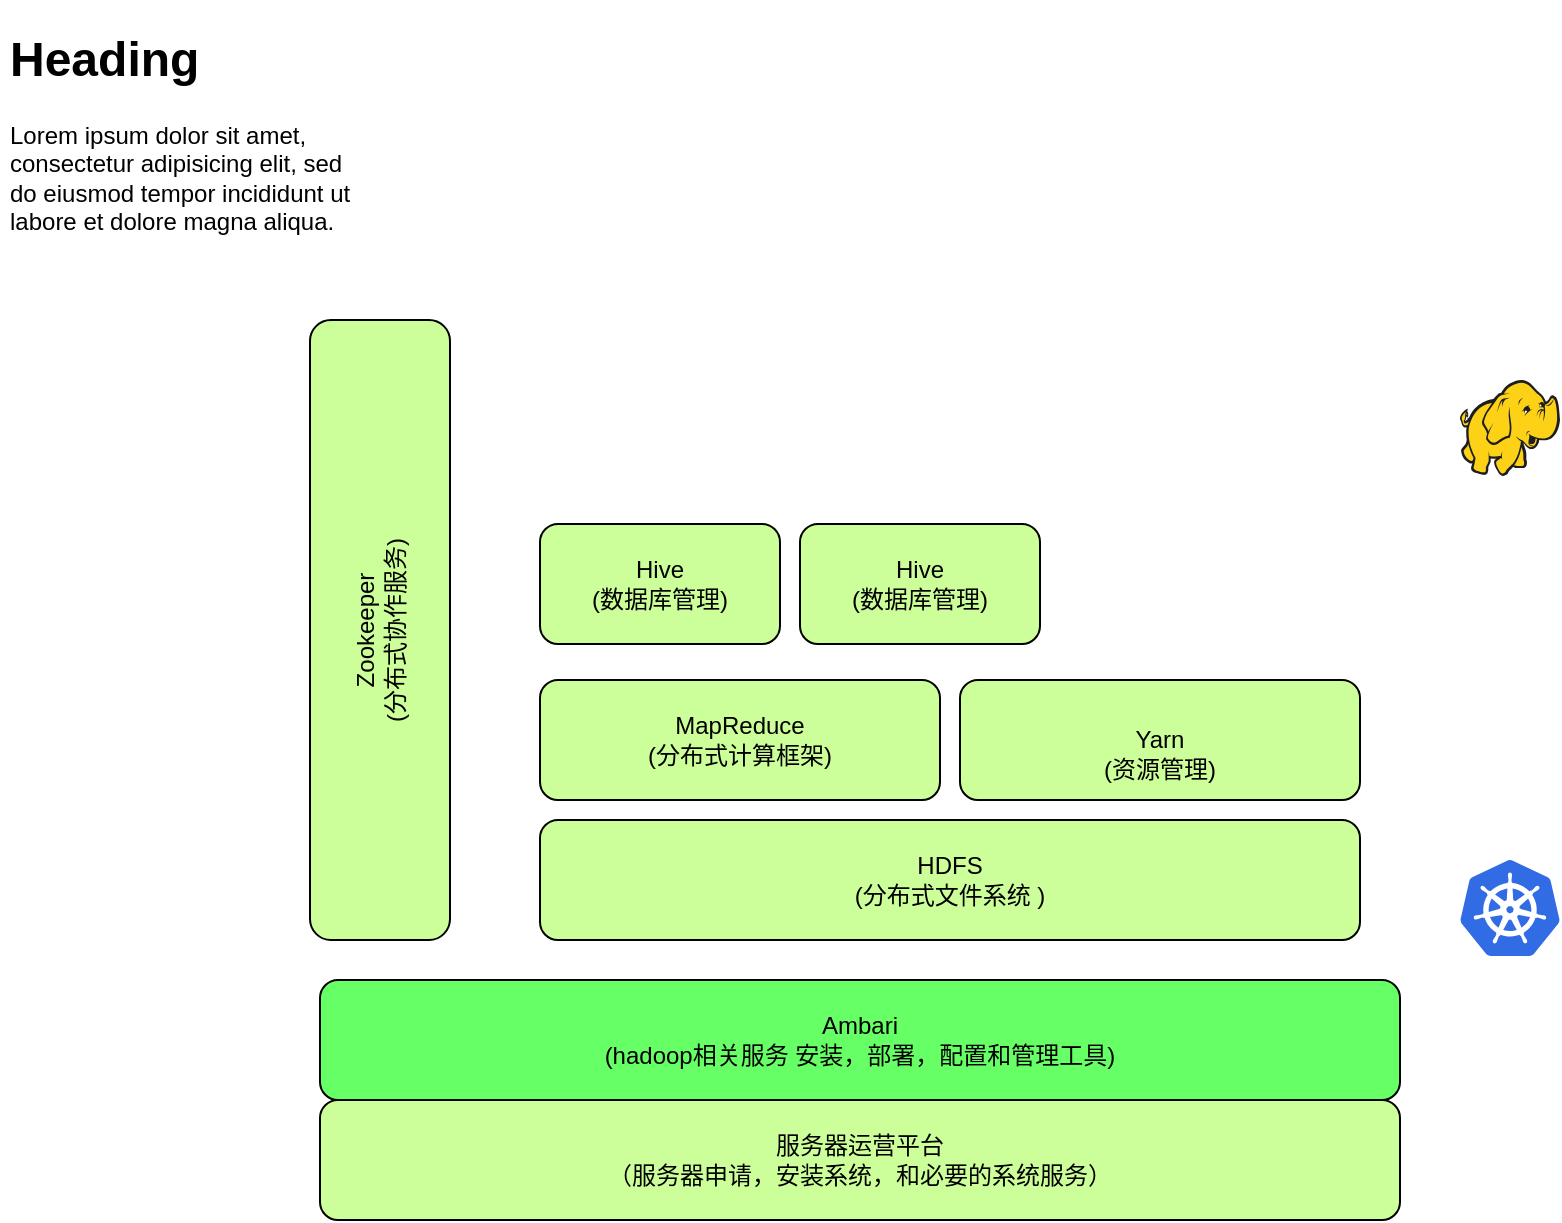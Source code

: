 <mxfile version="14.6.13" type="github">
  <diagram id="_y4zRp_UmyId21-Hul7x" name="Page-1">
    <mxGraphModel dx="981" dy="526" grid="1" gridSize="10" guides="1" tooltips="1" connect="1" arrows="1" fold="1" page="1" pageScale="1" pageWidth="827" pageHeight="1169" math="0" shadow="0">
      <root>
        <mxCell id="0" />
        <mxCell id="1" parent="0" />
        <mxCell id="7UA-1CkDOlzAfWWB-_jW-8" value="&lt;h1&gt;Heading&lt;/h1&gt;&lt;p&gt;Lorem ipsum dolor sit amet, consectetur adipisicing elit, sed do eiusmod tempor incididunt ut labore et dolore magna aliqua.&lt;/p&gt;" style="text;html=1;strokeColor=none;fillColor=none;spacing=5;spacingTop=-20;whiteSpace=wrap;overflow=hidden;rounded=0;" vertex="1" parent="1">
          <mxGeometry y="20" width="190" height="120" as="geometry" />
        </mxCell>
        <mxCell id="7UA-1CkDOlzAfWWB-_jW-15" value="" style="aspect=fixed;html=1;points=[];align=center;image;fontSize=12;image=img/lib/mscae/HDInsight.svg;" vertex="1" parent="1">
          <mxGeometry x="730" y="200" width="50" height="48" as="geometry" />
        </mxCell>
        <mxCell id="7UA-1CkDOlzAfWWB-_jW-16" value="" style="aspect=fixed;html=1;points=[];align=center;image;fontSize=12;image=img/lib/mscae/Kubernetes.svg;" vertex="1" parent="1">
          <mxGeometry x="730" y="440" width="50" height="48" as="geometry" />
        </mxCell>
        <mxCell id="7UA-1CkDOlzAfWWB-_jW-19" value="服务器运营平台&lt;br&gt;（服务器申请，安装系统，和必要的系统服务）" style="rounded=1;whiteSpace=wrap;html=1;fillColor=#CCFF99;" vertex="1" parent="1">
          <mxGeometry x="160" y="560" width="540" height="60" as="geometry" />
        </mxCell>
        <mxCell id="7UA-1CkDOlzAfWWB-_jW-20" value="Ambari&lt;br&gt;(hadoop相关服务 安装，部署，配置和管理工具)" style="rounded=1;whiteSpace=wrap;html=1;fillColor=#66FF66;" vertex="1" parent="1">
          <mxGeometry x="160" y="500" width="540" height="60" as="geometry" />
        </mxCell>
        <mxCell id="7UA-1CkDOlzAfWWB-_jW-21" value="Zookeeper&lt;br&gt;(分布式协作服务)" style="rounded=1;whiteSpace=wrap;html=1;fillColor=#CCFF99;rotation=-90;" vertex="1" parent="1">
          <mxGeometry x="35" y="290" width="310" height="70" as="geometry" />
        </mxCell>
        <mxCell id="7UA-1CkDOlzAfWWB-_jW-22" value="HDFS&lt;br&gt;(分布式文件系统 )" style="rounded=1;whiteSpace=wrap;html=1;fillColor=#CCFF99;" vertex="1" parent="1">
          <mxGeometry x="270" y="420" width="410" height="60" as="geometry" />
        </mxCell>
        <mxCell id="7UA-1CkDOlzAfWWB-_jW-23" value="MapReduce&lt;br&gt;(分布式计算框架)" style="rounded=1;whiteSpace=wrap;html=1;fillColor=#CCFF99;" vertex="1" parent="1">
          <mxGeometry x="270" y="350" width="200" height="60" as="geometry" />
        </mxCell>
        <mxCell id="7UA-1CkDOlzAfWWB-_jW-24" value="Hive&lt;br&gt;(数据库管理)" style="rounded=1;whiteSpace=wrap;html=1;fillColor=#CCFF99;" vertex="1" parent="1">
          <mxGeometry x="270" y="272" width="120" height="60" as="geometry" />
        </mxCell>
        <mxCell id="7UA-1CkDOlzAfWWB-_jW-25" value="&lt;br&gt;Yarn&lt;br&gt;(资源管理)" style="rounded=1;whiteSpace=wrap;html=1;fillColor=#CCFF99;" vertex="1" parent="1">
          <mxGeometry x="480" y="350" width="200" height="60" as="geometry" />
        </mxCell>
        <mxCell id="7UA-1CkDOlzAfWWB-_jW-26" value="Hive&lt;br&gt;(数据库管理)" style="rounded=1;whiteSpace=wrap;html=1;fillColor=#CCFF99;" vertex="1" parent="1">
          <mxGeometry x="400" y="272" width="120" height="60" as="geometry" />
        </mxCell>
      </root>
    </mxGraphModel>
  </diagram>
</mxfile>

